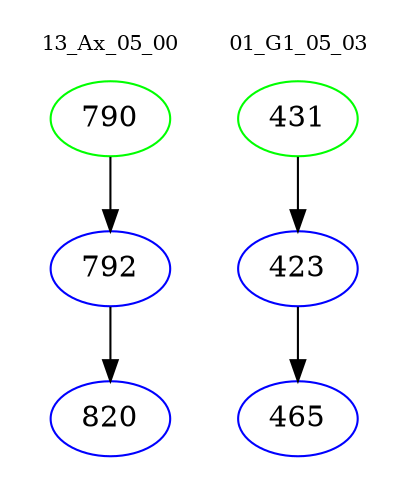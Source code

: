 digraph{
subgraph cluster_0 {
color = white
label = "13_Ax_05_00";
fontsize=10;
T0_790 [label="790", color="green"]
T0_790 -> T0_792 [color="black"]
T0_792 [label="792", color="blue"]
T0_792 -> T0_820 [color="black"]
T0_820 [label="820", color="blue"]
}
subgraph cluster_1 {
color = white
label = "01_G1_05_03";
fontsize=10;
T1_431 [label="431", color="green"]
T1_431 -> T1_423 [color="black"]
T1_423 [label="423", color="blue"]
T1_423 -> T1_465 [color="black"]
T1_465 [label="465", color="blue"]
}
}
